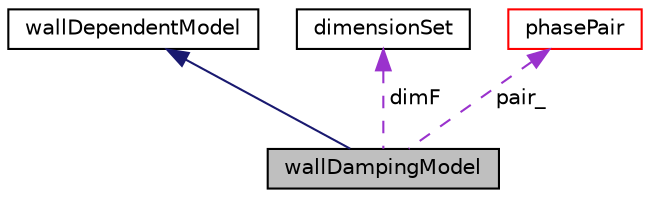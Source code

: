 digraph "wallDampingModel"
{
  bgcolor="transparent";
  edge [fontname="Helvetica",fontsize="10",labelfontname="Helvetica",labelfontsize="10"];
  node [fontname="Helvetica",fontsize="10",shape=record];
  Node1 [label="wallDampingModel",height=0.2,width=0.4,color="black", fillcolor="grey75", style="filled", fontcolor="black"];
  Node2 -> Node1 [dir="back",color="midnightblue",fontsize="10",style="solid",fontname="Helvetica"];
  Node2 [label="wallDependentModel",height=0.2,width=0.4,color="black",URL="$a02930.html",tooltip="A class which provides on-demand creation and caching of wall distance and wall normal fields for use..."];
  Node3 -> Node1 [dir="back",color="darkorchid3",fontsize="10",style="dashed",label=" dimF" ,fontname="Helvetica"];
  Node3 [label="dimensionSet",height=0.2,width=0.4,color="black",URL="$a00540.html",tooltip="Dimension set for the base types. "];
  Node4 -> Node1 [dir="back",color="darkorchid3",fontsize="10",style="dashed",label=" pair_" ,fontname="Helvetica"];
  Node4 [label="phasePair",height=0.2,width=0.4,color="red",URL="$a01878.html"];
}

